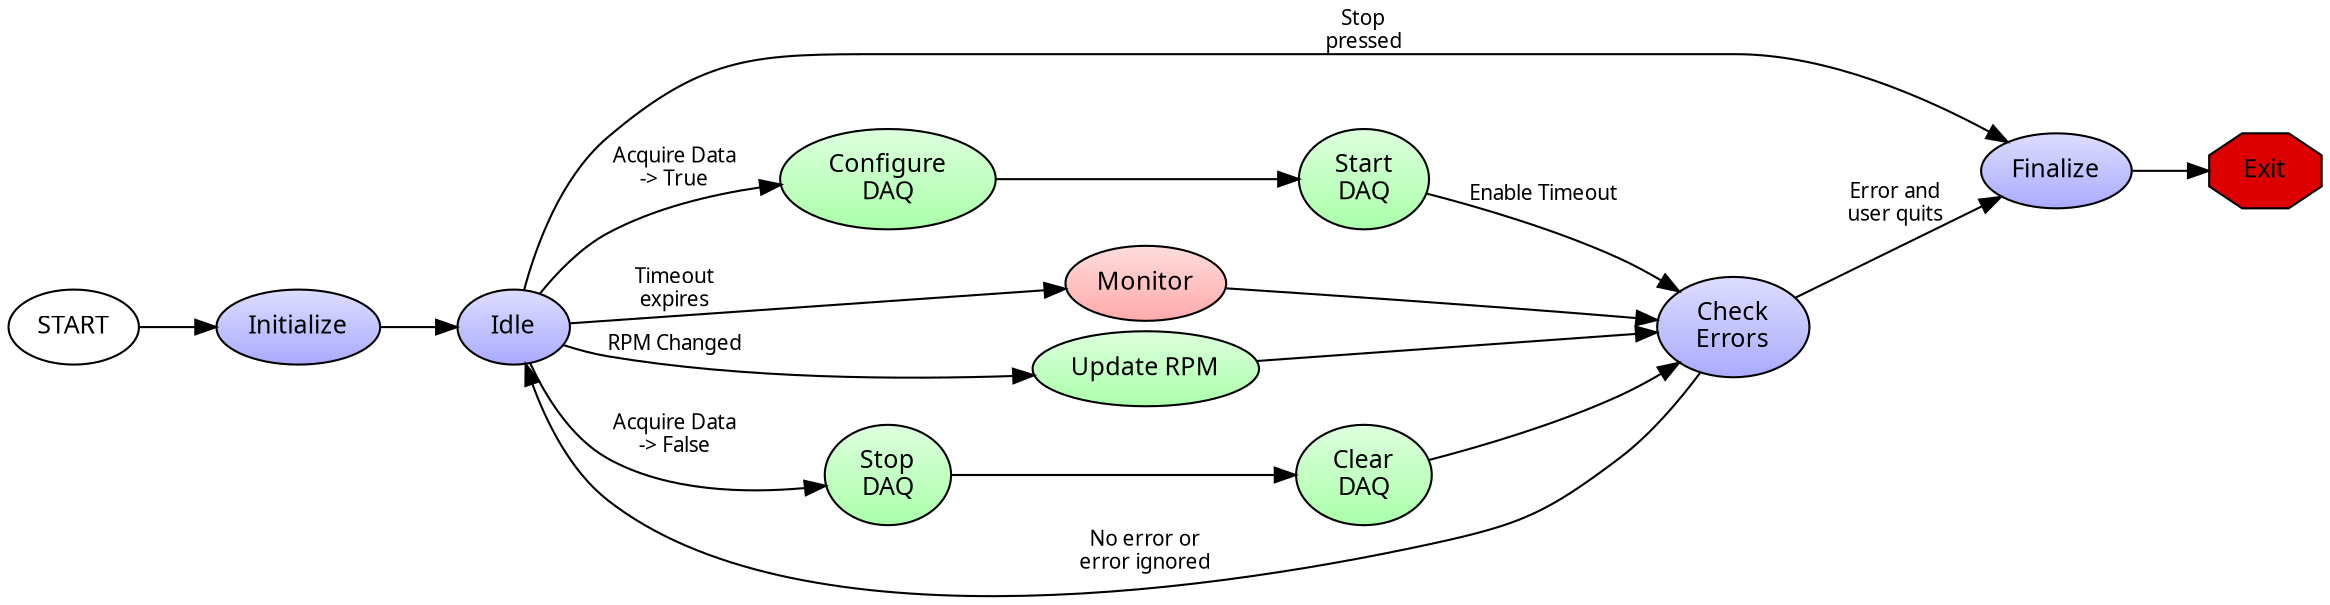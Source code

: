 digraph {
	graph [bgcolor=transparent, dpi=300];
	rankdir=LR;
    node [fontname="Sans", fontsize=12, fillcolor="#AAAAFF:#DDDDFF", gradientangle=90, style=filled];
	edge [fontname="Sans", fontsize=10];
	
	START [fillcolor="white"];
	init   [label="Initialize"];
	idle  [label="Idle"];
	error [label="Check\nErrors"];
	quit  [label="Finalize"];
	config [label="Configure\nDAQ", fillcolor="#AAFFAA:#DDFFDD"];
	start [label="Start\nDAQ", fillcolor="#AAFFAA:#DDFFDD"];
	data  [label="Monitor", fillcolor="#FFAAAA:#FFDDDD"];
	update [label="Update RPM", fillcolor="#AAFFAA:#DDFFDD"];
	stop  [label="Stop\nDAQ", fillcolor="#AAFFAA:#DDFFDD"];
	clear [label="Clear\nDAQ", fillcolor="#AAFFAA:#DDFFDD"];
	exit [label="Exit", shape="octagon", fillcolor="#DD0000", style=filled];
 
    START -> init;
	init -> idle;
	idle -> config [label="Acquire Data\n-> True"];
	config -> start;
	start -> error [label="Enable Timeout"];
	idle -> update [label="RPM Changed"];
	update -> error;
	idle -> stop [label="Acquire Data\n-> False"];
	stop -> clear;
	clear -> error;
	idle -> data [label="Timeout\nexpires"];
	data -> error;
	error -> idle [label="No error or\nerror ignored"];
	error -> quit [label="Error and\nuser quits"];
	idle -> quit [label="Stop\npressed"];
	quit -> exit;
	
//	{rank = same; timer1; timer2;}
}